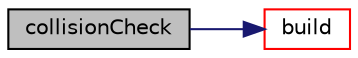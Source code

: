 digraph "collisionCheck"
{
 // LATEX_PDF_SIZE
  edge [fontname="Helvetica",fontsize="10",labelfontname="Helvetica",labelfontsize="10"];
  node [fontname="Helvetica",fontsize="10",shape=record];
  rankdir="LR";
  Node1 [label="collisionCheck",height=0.2,width=0.4,color="black", fillcolor="grey75", style="filled", fontcolor="black",tooltip=" "];
  Node1 -> Node2 [color="midnightblue",fontsize="10",style="solid",fontname="Helvetica"];
  Node2 [label="build",height=0.2,width=0.4,color="red", fillcolor="white", style="filled",URL="$classpFlow_1_1collisionCheck.html#a5c6e5792787e3b52834c24fc84a1e7bd",tooltip=" "];
}
